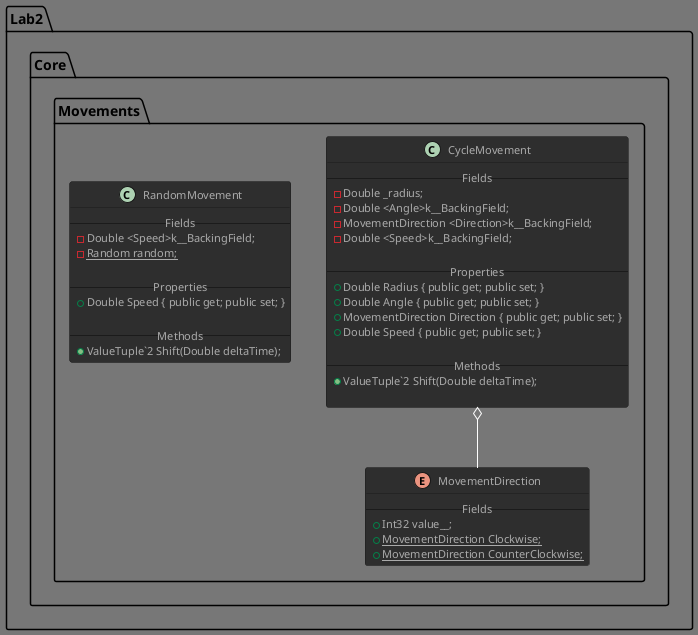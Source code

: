 @startuml Movements

!theme reddress-darkblue

'CLASSES

enum Lab2.Core.Movements.MovementDirection
{
    -- Fields --
    + Int32 value__;
    + {static} MovementDirection Clockwise;
    + {static} MovementDirection CounterClockwise;
}

class Lab2.Core.Movements.CycleMovement
{
    -- Fields --
    - Double _radius;
    - Double <Angle>k__BackingField;
    - MovementDirection <Direction>k__BackingField;
    - Double <Speed>k__BackingField;

    -- Properties --
    + Double Radius { public get; public set; }
    + Double Angle { public get; public set; }
    + MovementDirection Direction { public get; public set; }
    + Double Speed { public get; public set; }

    -- Methods --
    + ValueTuple`2 Shift(Double deltaTime);

}

class Lab2.Core.Movements.RandomMovement
{
    --Fields --
    - Double <Speed>k__BackingField;
    - {static} Random random;

    -- Properties --
    + Double Speed { public get; public set; }

    -- Methods --
    + ValueTuple`2 Shift(Double deltaTime);
}

'CLASSES DEPENDECIES
CycleMovement o-- MovementDirection

@enduml
